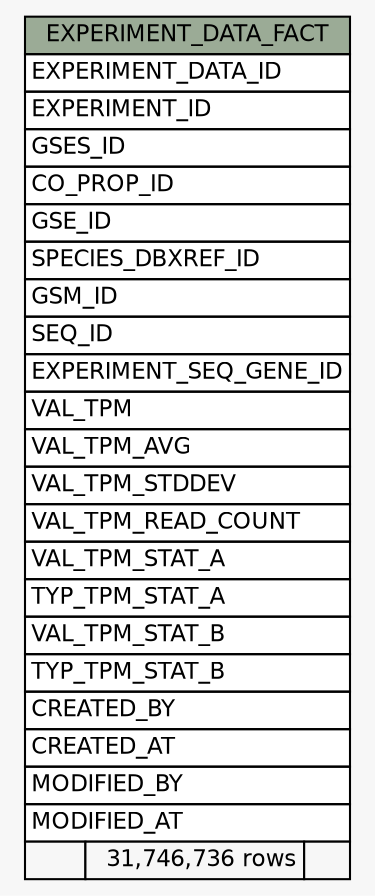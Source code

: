 // dot 2.38.0 on Windows 10 10.0
// SchemaSpy rev Unknown
digraph "EXPERIMENT_DATA_FACT" {
  graph [
    rankdir="RL"
    bgcolor="#f7f7f7"
    nodesep="0.18"
    ranksep="0.46"
    fontname="Helvetica"
    fontsize="11"
  ];
  node [
    fontname="Helvetica"
    fontsize="11"
    shape="plaintext"
  ];
  edge [
    arrowsize="0.8"
  ];
  "EXPERIMENT_DATA_FACT" [
    label=<
    <TABLE BORDER="0" CELLBORDER="1" CELLSPACING="0" BGCOLOR="#ffffff">
      <TR><TD COLSPAN="3" BGCOLOR="#9bab96" ALIGN="CENTER">EXPERIMENT_DATA_FACT</TD></TR>
      <TR><TD PORT="EXPERIMENT_DATA_ID" COLSPAN="3" ALIGN="LEFT">EXPERIMENT_DATA_ID</TD></TR>
      <TR><TD PORT="EXPERIMENT_ID" COLSPAN="3" ALIGN="LEFT">EXPERIMENT_ID</TD></TR>
      <TR><TD PORT="GSES_ID" COLSPAN="3" ALIGN="LEFT">GSES_ID</TD></TR>
      <TR><TD PORT="CO_PROP_ID" COLSPAN="3" ALIGN="LEFT">CO_PROP_ID</TD></TR>
      <TR><TD PORT="GSE_ID" COLSPAN="3" ALIGN="LEFT">GSE_ID</TD></TR>
      <TR><TD PORT="SPECIES_DBXREF_ID" COLSPAN="3" ALIGN="LEFT">SPECIES_DBXREF_ID</TD></TR>
      <TR><TD PORT="GSM_ID" COLSPAN="3" ALIGN="LEFT">GSM_ID</TD></TR>
      <TR><TD PORT="SEQ_ID" COLSPAN="3" ALIGN="LEFT">SEQ_ID</TD></TR>
      <TR><TD PORT="EXPERIMENT_SEQ_GENE_ID" COLSPAN="3" ALIGN="LEFT">EXPERIMENT_SEQ_GENE_ID</TD></TR>
      <TR><TD PORT="VAL_TPM" COLSPAN="3" ALIGN="LEFT">VAL_TPM</TD></TR>
      <TR><TD PORT="VAL_TPM_AVG" COLSPAN="3" ALIGN="LEFT">VAL_TPM_AVG</TD></TR>
      <TR><TD PORT="VAL_TPM_STDDEV" COLSPAN="3" ALIGN="LEFT">VAL_TPM_STDDEV</TD></TR>
      <TR><TD PORT="VAL_TPM_READ_COUNT" COLSPAN="3" ALIGN="LEFT">VAL_TPM_READ_COUNT</TD></TR>
      <TR><TD PORT="VAL_TPM_STAT_A" COLSPAN="3" ALIGN="LEFT">VAL_TPM_STAT_A</TD></TR>
      <TR><TD PORT="TYP_TPM_STAT_A" COLSPAN="3" ALIGN="LEFT">TYP_TPM_STAT_A</TD></TR>
      <TR><TD PORT="VAL_TPM_STAT_B" COLSPAN="3" ALIGN="LEFT">VAL_TPM_STAT_B</TD></TR>
      <TR><TD PORT="TYP_TPM_STAT_B" COLSPAN="3" ALIGN="LEFT">TYP_TPM_STAT_B</TD></TR>
      <TR><TD PORT="CREATED_BY" COLSPAN="3" ALIGN="LEFT">CREATED_BY</TD></TR>
      <TR><TD PORT="CREATED_AT" COLSPAN="3" ALIGN="LEFT">CREATED_AT</TD></TR>
      <TR><TD PORT="MODIFIED_BY" COLSPAN="3" ALIGN="LEFT">MODIFIED_BY</TD></TR>
      <TR><TD PORT="MODIFIED_AT" COLSPAN="3" ALIGN="LEFT">MODIFIED_AT</TD></TR>
      <TR><TD ALIGN="LEFT" BGCOLOR="#f7f7f7">  </TD><TD ALIGN="RIGHT" BGCOLOR="#f7f7f7">31,746,736 rows</TD><TD ALIGN="RIGHT" BGCOLOR="#f7f7f7">  </TD></TR>
    </TABLE>>
    URL="tables/EXPERIMENT_DATA_FACT.html"
    tooltip="EXPERIMENT_DATA_FACT"
  ];
}
